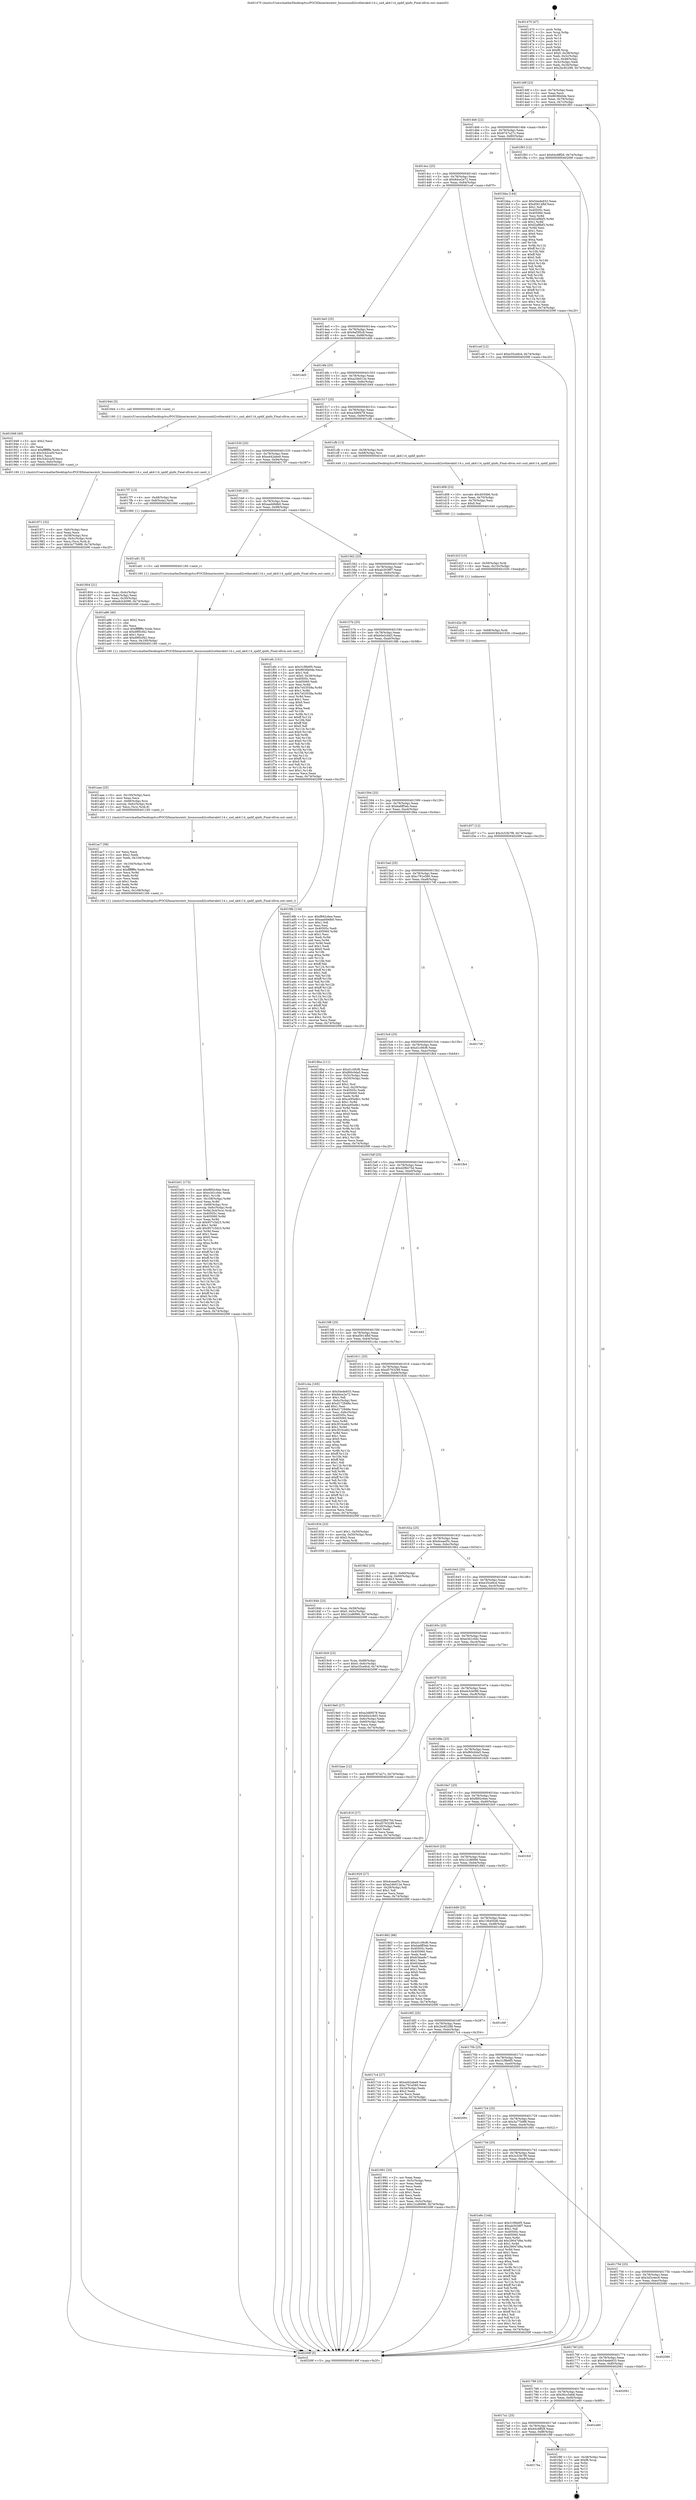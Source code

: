 digraph "0x401470" {
  label = "0x401470 (/mnt/c/Users/mathe/Desktop/tcc/POCII/binaries/extr_linuxsoundi2cotherak4114.c_snd_ak4114_spdif_qinfo_Final-ollvm.out::main(0))"
  labelloc = "t"
  node[shape=record]

  Entry [label="",width=0.3,height=0.3,shape=circle,fillcolor=black,style=filled]
  "0x40149f" [label="{
     0x40149f [23]\l
     | [instrs]\l
     &nbsp;&nbsp;0x40149f \<+3\>: mov -0x74(%rbp),%eax\l
     &nbsp;&nbsp;0x4014a2 \<+2\>: mov %eax,%ecx\l
     &nbsp;&nbsp;0x4014a4 \<+6\>: sub $0x8636b0de,%ecx\l
     &nbsp;&nbsp;0x4014aa \<+3\>: mov %eax,-0x78(%rbp)\l
     &nbsp;&nbsp;0x4014ad \<+3\>: mov %ecx,-0x7c(%rbp)\l
     &nbsp;&nbsp;0x4014b0 \<+6\>: je 0000000000401f93 \<main+0xb23\>\l
  }"]
  "0x401f93" [label="{
     0x401f93 [12]\l
     | [instrs]\l
     &nbsp;&nbsp;0x401f93 \<+7\>: movl $0x64c8ff28,-0x74(%rbp)\l
     &nbsp;&nbsp;0x401f9a \<+5\>: jmp 000000000040209f \<main+0xc2f\>\l
  }"]
  "0x4014b6" [label="{
     0x4014b6 [22]\l
     | [instrs]\l
     &nbsp;&nbsp;0x4014b6 \<+5\>: jmp 00000000004014bb \<main+0x4b\>\l
     &nbsp;&nbsp;0x4014bb \<+3\>: mov -0x78(%rbp),%eax\l
     &nbsp;&nbsp;0x4014be \<+5\>: sub $0x8747a27c,%eax\l
     &nbsp;&nbsp;0x4014c3 \<+3\>: mov %eax,-0x80(%rbp)\l
     &nbsp;&nbsp;0x4014c6 \<+6\>: je 0000000000401bba \<main+0x74a\>\l
  }"]
  Exit [label="",width=0.3,height=0.3,shape=circle,fillcolor=black,style=filled,peripheries=2]
  "0x401bba" [label="{
     0x401bba [144]\l
     | [instrs]\l
     &nbsp;&nbsp;0x401bba \<+5\>: mov $0x54ede933,%eax\l
     &nbsp;&nbsp;0x401bbf \<+5\>: mov $0xd5614fbf,%ecx\l
     &nbsp;&nbsp;0x401bc4 \<+2\>: mov $0x1,%dl\l
     &nbsp;&nbsp;0x401bc6 \<+7\>: mov 0x40505c,%esi\l
     &nbsp;&nbsp;0x401bcd \<+7\>: mov 0x405060,%edi\l
     &nbsp;&nbsp;0x401bd4 \<+3\>: mov %esi,%r8d\l
     &nbsp;&nbsp;0x401bd7 \<+7\>: add $0xf2af8bf3,%r8d\l
     &nbsp;&nbsp;0x401bde \<+4\>: sub $0x1,%r8d\l
     &nbsp;&nbsp;0x401be2 \<+7\>: sub $0xf2af8bf3,%r8d\l
     &nbsp;&nbsp;0x401be9 \<+4\>: imul %r8d,%esi\l
     &nbsp;&nbsp;0x401bed \<+3\>: and $0x1,%esi\l
     &nbsp;&nbsp;0x401bf0 \<+3\>: cmp $0x0,%esi\l
     &nbsp;&nbsp;0x401bf3 \<+4\>: sete %r9b\l
     &nbsp;&nbsp;0x401bf7 \<+3\>: cmp $0xa,%edi\l
     &nbsp;&nbsp;0x401bfa \<+4\>: setl %r10b\l
     &nbsp;&nbsp;0x401bfe \<+3\>: mov %r9b,%r11b\l
     &nbsp;&nbsp;0x401c01 \<+4\>: xor $0xff,%r11b\l
     &nbsp;&nbsp;0x401c05 \<+3\>: mov %r10b,%bl\l
     &nbsp;&nbsp;0x401c08 \<+3\>: xor $0xff,%bl\l
     &nbsp;&nbsp;0x401c0b \<+3\>: xor $0x0,%dl\l
     &nbsp;&nbsp;0x401c0e \<+3\>: mov %r11b,%r14b\l
     &nbsp;&nbsp;0x401c11 \<+4\>: and $0x0,%r14b\l
     &nbsp;&nbsp;0x401c15 \<+3\>: and %dl,%r9b\l
     &nbsp;&nbsp;0x401c18 \<+3\>: mov %bl,%r15b\l
     &nbsp;&nbsp;0x401c1b \<+4\>: and $0x0,%r15b\l
     &nbsp;&nbsp;0x401c1f \<+3\>: and %dl,%r10b\l
     &nbsp;&nbsp;0x401c22 \<+3\>: or %r9b,%r14b\l
     &nbsp;&nbsp;0x401c25 \<+3\>: or %r10b,%r15b\l
     &nbsp;&nbsp;0x401c28 \<+3\>: xor %r15b,%r14b\l
     &nbsp;&nbsp;0x401c2b \<+3\>: or %bl,%r11b\l
     &nbsp;&nbsp;0x401c2e \<+4\>: xor $0xff,%r11b\l
     &nbsp;&nbsp;0x401c32 \<+3\>: or $0x0,%dl\l
     &nbsp;&nbsp;0x401c35 \<+3\>: and %dl,%r11b\l
     &nbsp;&nbsp;0x401c38 \<+3\>: or %r11b,%r14b\l
     &nbsp;&nbsp;0x401c3b \<+4\>: test $0x1,%r14b\l
     &nbsp;&nbsp;0x401c3f \<+3\>: cmovne %ecx,%eax\l
     &nbsp;&nbsp;0x401c42 \<+3\>: mov %eax,-0x74(%rbp)\l
     &nbsp;&nbsp;0x401c45 \<+5\>: jmp 000000000040209f \<main+0xc2f\>\l
  }"]
  "0x4014cc" [label="{
     0x4014cc [25]\l
     | [instrs]\l
     &nbsp;&nbsp;0x4014cc \<+5\>: jmp 00000000004014d1 \<main+0x61\>\l
     &nbsp;&nbsp;0x4014d1 \<+3\>: mov -0x78(%rbp),%eax\l
     &nbsp;&nbsp;0x4014d4 \<+5\>: sub $0x8dce2e72,%eax\l
     &nbsp;&nbsp;0x4014d9 \<+6\>: mov %eax,-0x84(%rbp)\l
     &nbsp;&nbsp;0x4014df \<+6\>: je 0000000000401cef \<main+0x87f\>\l
  }"]
  "0x4017ba" [label="{
     0x4017ba\l
  }", style=dashed]
  "0x401cef" [label="{
     0x401cef [12]\l
     | [instrs]\l
     &nbsp;&nbsp;0x401cef \<+7\>: movl $0xe35ce9cd,-0x74(%rbp)\l
     &nbsp;&nbsp;0x401cf6 \<+5\>: jmp 000000000040209f \<main+0xc2f\>\l
  }"]
  "0x4014e5" [label="{
     0x4014e5 [25]\l
     | [instrs]\l
     &nbsp;&nbsp;0x4014e5 \<+5\>: jmp 00000000004014ea \<main+0x7a\>\l
     &nbsp;&nbsp;0x4014ea \<+3\>: mov -0x78(%rbp),%eax\l
     &nbsp;&nbsp;0x4014ed \<+5\>: sub $0x9af3f5c8,%eax\l
     &nbsp;&nbsp;0x4014f2 \<+6\>: mov %eax,-0x88(%rbp)\l
     &nbsp;&nbsp;0x4014f8 \<+6\>: je 0000000000401dd5 \<main+0x965\>\l
  }"]
  "0x401f9f" [label="{
     0x401f9f [21]\l
     | [instrs]\l
     &nbsp;&nbsp;0x401f9f \<+3\>: mov -0x38(%rbp),%eax\l
     &nbsp;&nbsp;0x401fa2 \<+7\>: add $0xf8,%rsp\l
     &nbsp;&nbsp;0x401fa9 \<+1\>: pop %rbx\l
     &nbsp;&nbsp;0x401faa \<+2\>: pop %r12\l
     &nbsp;&nbsp;0x401fac \<+2\>: pop %r13\l
     &nbsp;&nbsp;0x401fae \<+2\>: pop %r14\l
     &nbsp;&nbsp;0x401fb0 \<+2\>: pop %r15\l
     &nbsp;&nbsp;0x401fb2 \<+1\>: pop %rbp\l
     &nbsp;&nbsp;0x401fb3 \<+1\>: ret\l
  }"]
  "0x401dd5" [label="{
     0x401dd5\l
  }", style=dashed]
  "0x4014fe" [label="{
     0x4014fe [25]\l
     | [instrs]\l
     &nbsp;&nbsp;0x4014fe \<+5\>: jmp 0000000000401503 \<main+0x93\>\l
     &nbsp;&nbsp;0x401503 \<+3\>: mov -0x78(%rbp),%eax\l
     &nbsp;&nbsp;0x401506 \<+5\>: sub $0xa24b012e,%eax\l
     &nbsp;&nbsp;0x40150b \<+6\>: mov %eax,-0x8c(%rbp)\l
     &nbsp;&nbsp;0x401511 \<+6\>: je 0000000000401944 \<main+0x4d4\>\l
  }"]
  "0x4017a1" [label="{
     0x4017a1 [25]\l
     | [instrs]\l
     &nbsp;&nbsp;0x4017a1 \<+5\>: jmp 00000000004017a6 \<main+0x336\>\l
     &nbsp;&nbsp;0x4017a6 \<+3\>: mov -0x78(%rbp),%eax\l
     &nbsp;&nbsp;0x4017a9 \<+5\>: sub $0x64c8ff28,%eax\l
     &nbsp;&nbsp;0x4017ae \<+6\>: mov %eax,-0xf8(%rbp)\l
     &nbsp;&nbsp;0x4017b4 \<+6\>: je 0000000000401f9f \<main+0xb2f\>\l
  }"]
  "0x401944" [label="{
     0x401944 [5]\l
     | [instrs]\l
     &nbsp;&nbsp;0x401944 \<+5\>: call 0000000000401160 \<next_i\>\l
     | [calls]\l
     &nbsp;&nbsp;0x401160 \{1\} (/mnt/c/Users/mathe/Desktop/tcc/POCII/binaries/extr_linuxsoundi2cotherak4114.c_snd_ak4114_spdif_qinfo_Final-ollvm.out::next_i)\l
  }"]
  "0x401517" [label="{
     0x401517 [25]\l
     | [instrs]\l
     &nbsp;&nbsp;0x401517 \<+5\>: jmp 000000000040151c \<main+0xac\>\l
     &nbsp;&nbsp;0x40151c \<+3\>: mov -0x78(%rbp),%eax\l
     &nbsp;&nbsp;0x40151f \<+5\>: sub $0xa3d6f478,%eax\l
     &nbsp;&nbsp;0x401524 \<+6\>: mov %eax,-0x90(%rbp)\l
     &nbsp;&nbsp;0x40152a \<+6\>: je 0000000000401cfb \<main+0x88b\>\l
  }"]
  "0x401e60" [label="{
     0x401e60\l
  }", style=dashed]
  "0x401cfb" [label="{
     0x401cfb [13]\l
     | [instrs]\l
     &nbsp;&nbsp;0x401cfb \<+4\>: mov -0x58(%rbp),%rdi\l
     &nbsp;&nbsp;0x401cff \<+4\>: mov -0x68(%rbp),%rsi\l
     &nbsp;&nbsp;0x401d03 \<+5\>: call 0000000000401440 \<snd_ak4114_spdif_qinfo\>\l
     | [calls]\l
     &nbsp;&nbsp;0x401440 \{1\} (/mnt/c/Users/mathe/Desktop/tcc/POCII/binaries/extr_linuxsoundi2cotherak4114.c_snd_ak4114_spdif_qinfo_Final-ollvm.out::snd_ak4114_spdif_qinfo)\l
  }"]
  "0x401530" [label="{
     0x401530 [25]\l
     | [instrs]\l
     &nbsp;&nbsp;0x401530 \<+5\>: jmp 0000000000401535 \<main+0xc5\>\l
     &nbsp;&nbsp;0x401535 \<+3\>: mov -0x78(%rbp),%eax\l
     &nbsp;&nbsp;0x401538 \<+5\>: sub $0xa442abe9,%eax\l
     &nbsp;&nbsp;0x40153d \<+6\>: mov %eax,-0x94(%rbp)\l
     &nbsp;&nbsp;0x401543 \<+6\>: je 00000000004017f7 \<main+0x387\>\l
  }"]
  "0x401788" [label="{
     0x401788 [25]\l
     | [instrs]\l
     &nbsp;&nbsp;0x401788 \<+5\>: jmp 000000000040178d \<main+0x31d\>\l
     &nbsp;&nbsp;0x40178d \<+3\>: mov -0x78(%rbp),%eax\l
     &nbsp;&nbsp;0x401790 \<+5\>: sub $0x56cc5eb8,%eax\l
     &nbsp;&nbsp;0x401795 \<+6\>: mov %eax,-0xf4(%rbp)\l
     &nbsp;&nbsp;0x40179b \<+6\>: je 0000000000401e60 \<main+0x9f0\>\l
  }"]
  "0x4017f7" [label="{
     0x4017f7 [13]\l
     | [instrs]\l
     &nbsp;&nbsp;0x4017f7 \<+4\>: mov -0x48(%rbp),%rax\l
     &nbsp;&nbsp;0x4017fb \<+4\>: mov 0x8(%rax),%rdi\l
     &nbsp;&nbsp;0x4017ff \<+5\>: call 0000000000401060 \<atoi@plt\>\l
     | [calls]\l
     &nbsp;&nbsp;0x401060 \{1\} (unknown)\l
  }"]
  "0x401549" [label="{
     0x401549 [25]\l
     | [instrs]\l
     &nbsp;&nbsp;0x401549 \<+5\>: jmp 000000000040154e \<main+0xde\>\l
     &nbsp;&nbsp;0x40154e \<+3\>: mov -0x78(%rbp),%eax\l
     &nbsp;&nbsp;0x401551 \<+5\>: sub $0xaad49db0,%eax\l
     &nbsp;&nbsp;0x401556 \<+6\>: mov %eax,-0x98(%rbp)\l
     &nbsp;&nbsp;0x40155c \<+6\>: je 0000000000401a81 \<main+0x611\>\l
  }"]
  "0x402061" [label="{
     0x402061\l
  }", style=dashed]
  "0x401a81" [label="{
     0x401a81 [5]\l
     | [instrs]\l
     &nbsp;&nbsp;0x401a81 \<+5\>: call 0000000000401160 \<next_i\>\l
     | [calls]\l
     &nbsp;&nbsp;0x401160 \{1\} (/mnt/c/Users/mathe/Desktop/tcc/POCII/binaries/extr_linuxsoundi2cotherak4114.c_snd_ak4114_spdif_qinfo_Final-ollvm.out::next_i)\l
  }"]
  "0x401562" [label="{
     0x401562 [25]\l
     | [instrs]\l
     &nbsp;&nbsp;0x401562 \<+5\>: jmp 0000000000401567 \<main+0xf7\>\l
     &nbsp;&nbsp;0x401567 \<+3\>: mov -0x78(%rbp),%eax\l
     &nbsp;&nbsp;0x40156a \<+5\>: sub $0xab3038f7,%eax\l
     &nbsp;&nbsp;0x40156f \<+6\>: mov %eax,-0x9c(%rbp)\l
     &nbsp;&nbsp;0x401575 \<+6\>: je 0000000000401efc \<main+0xa8c\>\l
  }"]
  "0x40176f" [label="{
     0x40176f [25]\l
     | [instrs]\l
     &nbsp;&nbsp;0x40176f \<+5\>: jmp 0000000000401774 \<main+0x304\>\l
     &nbsp;&nbsp;0x401774 \<+3\>: mov -0x78(%rbp),%eax\l
     &nbsp;&nbsp;0x401777 \<+5\>: sub $0x54ede933,%eax\l
     &nbsp;&nbsp;0x40177c \<+6\>: mov %eax,-0xf0(%rbp)\l
     &nbsp;&nbsp;0x401782 \<+6\>: je 0000000000402061 \<main+0xbf1\>\l
  }"]
  "0x401efc" [label="{
     0x401efc [151]\l
     | [instrs]\l
     &nbsp;&nbsp;0x401efc \<+5\>: mov $0x31f9b6f5,%eax\l
     &nbsp;&nbsp;0x401f01 \<+5\>: mov $0x8636b0de,%ecx\l
     &nbsp;&nbsp;0x401f06 \<+2\>: mov $0x1,%dl\l
     &nbsp;&nbsp;0x401f08 \<+7\>: movl $0x0,-0x38(%rbp)\l
     &nbsp;&nbsp;0x401f0f \<+7\>: mov 0x40505c,%esi\l
     &nbsp;&nbsp;0x401f16 \<+7\>: mov 0x405060,%edi\l
     &nbsp;&nbsp;0x401f1d \<+3\>: mov %esi,%r8d\l
     &nbsp;&nbsp;0x401f20 \<+7\>: add $0x7e53558a,%r8d\l
     &nbsp;&nbsp;0x401f27 \<+4\>: sub $0x1,%r8d\l
     &nbsp;&nbsp;0x401f2b \<+7\>: sub $0x7e53558a,%r8d\l
     &nbsp;&nbsp;0x401f32 \<+4\>: imul %r8d,%esi\l
     &nbsp;&nbsp;0x401f36 \<+3\>: and $0x1,%esi\l
     &nbsp;&nbsp;0x401f39 \<+3\>: cmp $0x0,%esi\l
     &nbsp;&nbsp;0x401f3c \<+4\>: sete %r9b\l
     &nbsp;&nbsp;0x401f40 \<+3\>: cmp $0xa,%edi\l
     &nbsp;&nbsp;0x401f43 \<+4\>: setl %r10b\l
     &nbsp;&nbsp;0x401f47 \<+3\>: mov %r9b,%r11b\l
     &nbsp;&nbsp;0x401f4a \<+4\>: xor $0xff,%r11b\l
     &nbsp;&nbsp;0x401f4e \<+3\>: mov %r10b,%bl\l
     &nbsp;&nbsp;0x401f51 \<+3\>: xor $0xff,%bl\l
     &nbsp;&nbsp;0x401f54 \<+3\>: xor $0x0,%dl\l
     &nbsp;&nbsp;0x401f57 \<+3\>: mov %r11b,%r14b\l
     &nbsp;&nbsp;0x401f5a \<+4\>: and $0x0,%r14b\l
     &nbsp;&nbsp;0x401f5e \<+3\>: and %dl,%r9b\l
     &nbsp;&nbsp;0x401f61 \<+3\>: mov %bl,%r15b\l
     &nbsp;&nbsp;0x401f64 \<+4\>: and $0x0,%r15b\l
     &nbsp;&nbsp;0x401f68 \<+3\>: and %dl,%r10b\l
     &nbsp;&nbsp;0x401f6b \<+3\>: or %r9b,%r14b\l
     &nbsp;&nbsp;0x401f6e \<+3\>: or %r10b,%r15b\l
     &nbsp;&nbsp;0x401f71 \<+3\>: xor %r15b,%r14b\l
     &nbsp;&nbsp;0x401f74 \<+3\>: or %bl,%r11b\l
     &nbsp;&nbsp;0x401f77 \<+4\>: xor $0xff,%r11b\l
     &nbsp;&nbsp;0x401f7b \<+3\>: or $0x0,%dl\l
     &nbsp;&nbsp;0x401f7e \<+3\>: and %dl,%r11b\l
     &nbsp;&nbsp;0x401f81 \<+3\>: or %r11b,%r14b\l
     &nbsp;&nbsp;0x401f84 \<+4\>: test $0x1,%r14b\l
     &nbsp;&nbsp;0x401f88 \<+3\>: cmovne %ecx,%eax\l
     &nbsp;&nbsp;0x401f8b \<+3\>: mov %eax,-0x74(%rbp)\l
     &nbsp;&nbsp;0x401f8e \<+5\>: jmp 000000000040209f \<main+0xc2f\>\l
  }"]
  "0x40157b" [label="{
     0x40157b [25]\l
     | [instrs]\l
     &nbsp;&nbsp;0x40157b \<+5\>: jmp 0000000000401580 \<main+0x110\>\l
     &nbsp;&nbsp;0x401580 \<+3\>: mov -0x78(%rbp),%eax\l
     &nbsp;&nbsp;0x401583 \<+5\>: sub $0xb0e2c6d3,%eax\l
     &nbsp;&nbsp;0x401588 \<+6\>: mov %eax,-0xa0(%rbp)\l
     &nbsp;&nbsp;0x40158e \<+6\>: je 00000000004019fb \<main+0x58b\>\l
  }"]
  "0x402080" [label="{
     0x402080\l
  }", style=dashed]
  "0x4019fb" [label="{
     0x4019fb [134]\l
     | [instrs]\l
     &nbsp;&nbsp;0x4019fb \<+5\>: mov $0xf892c6ee,%eax\l
     &nbsp;&nbsp;0x401a00 \<+5\>: mov $0xaad49db0,%ecx\l
     &nbsp;&nbsp;0x401a05 \<+2\>: mov $0x1,%dl\l
     &nbsp;&nbsp;0x401a07 \<+2\>: xor %esi,%esi\l
     &nbsp;&nbsp;0x401a09 \<+7\>: mov 0x40505c,%edi\l
     &nbsp;&nbsp;0x401a10 \<+8\>: mov 0x405060,%r8d\l
     &nbsp;&nbsp;0x401a18 \<+3\>: sub $0x1,%esi\l
     &nbsp;&nbsp;0x401a1b \<+3\>: mov %edi,%r9d\l
     &nbsp;&nbsp;0x401a1e \<+3\>: add %esi,%r9d\l
     &nbsp;&nbsp;0x401a21 \<+4\>: imul %r9d,%edi\l
     &nbsp;&nbsp;0x401a25 \<+3\>: and $0x1,%edi\l
     &nbsp;&nbsp;0x401a28 \<+3\>: cmp $0x0,%edi\l
     &nbsp;&nbsp;0x401a2b \<+4\>: sete %r10b\l
     &nbsp;&nbsp;0x401a2f \<+4\>: cmp $0xa,%r8d\l
     &nbsp;&nbsp;0x401a33 \<+4\>: setl %r11b\l
     &nbsp;&nbsp;0x401a37 \<+3\>: mov %r10b,%bl\l
     &nbsp;&nbsp;0x401a3a \<+3\>: xor $0xff,%bl\l
     &nbsp;&nbsp;0x401a3d \<+3\>: mov %r11b,%r14b\l
     &nbsp;&nbsp;0x401a40 \<+4\>: xor $0xff,%r14b\l
     &nbsp;&nbsp;0x401a44 \<+3\>: xor $0x1,%dl\l
     &nbsp;&nbsp;0x401a47 \<+3\>: mov %bl,%r15b\l
     &nbsp;&nbsp;0x401a4a \<+4\>: and $0xff,%r15b\l
     &nbsp;&nbsp;0x401a4e \<+3\>: and %dl,%r10b\l
     &nbsp;&nbsp;0x401a51 \<+3\>: mov %r14b,%r12b\l
     &nbsp;&nbsp;0x401a54 \<+4\>: and $0xff,%r12b\l
     &nbsp;&nbsp;0x401a58 \<+3\>: and %dl,%r11b\l
     &nbsp;&nbsp;0x401a5b \<+3\>: or %r10b,%r15b\l
     &nbsp;&nbsp;0x401a5e \<+3\>: or %r11b,%r12b\l
     &nbsp;&nbsp;0x401a61 \<+3\>: xor %r12b,%r15b\l
     &nbsp;&nbsp;0x401a64 \<+3\>: or %r14b,%bl\l
     &nbsp;&nbsp;0x401a67 \<+3\>: xor $0xff,%bl\l
     &nbsp;&nbsp;0x401a6a \<+3\>: or $0x1,%dl\l
     &nbsp;&nbsp;0x401a6d \<+2\>: and %dl,%bl\l
     &nbsp;&nbsp;0x401a6f \<+3\>: or %bl,%r15b\l
     &nbsp;&nbsp;0x401a72 \<+4\>: test $0x1,%r15b\l
     &nbsp;&nbsp;0x401a76 \<+3\>: cmovne %ecx,%eax\l
     &nbsp;&nbsp;0x401a79 \<+3\>: mov %eax,-0x74(%rbp)\l
     &nbsp;&nbsp;0x401a7c \<+5\>: jmp 000000000040209f \<main+0xc2f\>\l
  }"]
  "0x401594" [label="{
     0x401594 [25]\l
     | [instrs]\l
     &nbsp;&nbsp;0x401594 \<+5\>: jmp 0000000000401599 \<main+0x129\>\l
     &nbsp;&nbsp;0x401599 \<+3\>: mov -0x78(%rbp),%eax\l
     &nbsp;&nbsp;0x40159c \<+5\>: sub $0xba6ff3eb,%eax\l
     &nbsp;&nbsp;0x4015a1 \<+6\>: mov %eax,-0xa4(%rbp)\l
     &nbsp;&nbsp;0x4015a7 \<+6\>: je 00000000004018ba \<main+0x44a\>\l
  }"]
  "0x401756" [label="{
     0x401756 [25]\l
     | [instrs]\l
     &nbsp;&nbsp;0x401756 \<+5\>: jmp 000000000040175b \<main+0x2eb\>\l
     &nbsp;&nbsp;0x40175b \<+3\>: mov -0x78(%rbp),%eax\l
     &nbsp;&nbsp;0x40175e \<+5\>: sub $0x3d3c4ec9,%eax\l
     &nbsp;&nbsp;0x401763 \<+6\>: mov %eax,-0xec(%rbp)\l
     &nbsp;&nbsp;0x401769 \<+6\>: je 0000000000402080 \<main+0xc10\>\l
  }"]
  "0x4018ba" [label="{
     0x4018ba [111]\l
     | [instrs]\l
     &nbsp;&nbsp;0x4018ba \<+5\>: mov $0xd1c0fcf6,%eax\l
     &nbsp;&nbsp;0x4018bf \<+5\>: mov $0xf60c0da5,%ecx\l
     &nbsp;&nbsp;0x4018c4 \<+3\>: mov -0x5c(%rbp),%edx\l
     &nbsp;&nbsp;0x4018c7 \<+3\>: cmp -0x50(%rbp),%edx\l
     &nbsp;&nbsp;0x4018ca \<+4\>: setl %sil\l
     &nbsp;&nbsp;0x4018ce \<+4\>: and $0x1,%sil\l
     &nbsp;&nbsp;0x4018d2 \<+4\>: mov %sil,-0x29(%rbp)\l
     &nbsp;&nbsp;0x4018d6 \<+7\>: mov 0x40505c,%edx\l
     &nbsp;&nbsp;0x4018dd \<+7\>: mov 0x405060,%edi\l
     &nbsp;&nbsp;0x4018e4 \<+3\>: mov %edx,%r8d\l
     &nbsp;&nbsp;0x4018e7 \<+7\>: sub $0xce95e8b1,%r8d\l
     &nbsp;&nbsp;0x4018ee \<+4\>: sub $0x1,%r8d\l
     &nbsp;&nbsp;0x4018f2 \<+7\>: add $0xce95e8b1,%r8d\l
     &nbsp;&nbsp;0x4018f9 \<+4\>: imul %r8d,%edx\l
     &nbsp;&nbsp;0x4018fd \<+3\>: and $0x1,%edx\l
     &nbsp;&nbsp;0x401900 \<+3\>: cmp $0x0,%edx\l
     &nbsp;&nbsp;0x401903 \<+4\>: sete %sil\l
     &nbsp;&nbsp;0x401907 \<+3\>: cmp $0xa,%edi\l
     &nbsp;&nbsp;0x40190a \<+4\>: setl %r9b\l
     &nbsp;&nbsp;0x40190e \<+3\>: mov %sil,%r10b\l
     &nbsp;&nbsp;0x401911 \<+3\>: and %r9b,%r10b\l
     &nbsp;&nbsp;0x401914 \<+3\>: xor %r9b,%sil\l
     &nbsp;&nbsp;0x401917 \<+3\>: or %sil,%r10b\l
     &nbsp;&nbsp;0x40191a \<+4\>: test $0x1,%r10b\l
     &nbsp;&nbsp;0x40191e \<+3\>: cmovne %ecx,%eax\l
     &nbsp;&nbsp;0x401921 \<+3\>: mov %eax,-0x74(%rbp)\l
     &nbsp;&nbsp;0x401924 \<+5\>: jmp 000000000040209f \<main+0xc2f\>\l
  }"]
  "0x4015ad" [label="{
     0x4015ad [25]\l
     | [instrs]\l
     &nbsp;&nbsp;0x4015ad \<+5\>: jmp 00000000004015b2 \<main+0x142\>\l
     &nbsp;&nbsp;0x4015b2 \<+3\>: mov -0x78(%rbp),%eax\l
     &nbsp;&nbsp;0x4015b5 \<+5\>: sub $0xc791e580,%eax\l
     &nbsp;&nbsp;0x4015ba \<+6\>: mov %eax,-0xa8(%rbp)\l
     &nbsp;&nbsp;0x4015c0 \<+6\>: je 00000000004017df \<main+0x36f\>\l
  }"]
  "0x401e6c" [label="{
     0x401e6c [144]\l
     | [instrs]\l
     &nbsp;&nbsp;0x401e6c \<+5\>: mov $0x31f9b6f5,%eax\l
     &nbsp;&nbsp;0x401e71 \<+5\>: mov $0xab3038f7,%ecx\l
     &nbsp;&nbsp;0x401e76 \<+2\>: mov $0x1,%dl\l
     &nbsp;&nbsp;0x401e78 \<+7\>: mov 0x40505c,%esi\l
     &nbsp;&nbsp;0x401e7f \<+7\>: mov 0x405060,%edi\l
     &nbsp;&nbsp;0x401e86 \<+3\>: mov %esi,%r8d\l
     &nbsp;&nbsp;0x401e89 \<+7\>: add $0x29047d9a,%r8d\l
     &nbsp;&nbsp;0x401e90 \<+4\>: sub $0x1,%r8d\l
     &nbsp;&nbsp;0x401e94 \<+7\>: sub $0x29047d9a,%r8d\l
     &nbsp;&nbsp;0x401e9b \<+4\>: imul %r8d,%esi\l
     &nbsp;&nbsp;0x401e9f \<+3\>: and $0x1,%esi\l
     &nbsp;&nbsp;0x401ea2 \<+3\>: cmp $0x0,%esi\l
     &nbsp;&nbsp;0x401ea5 \<+4\>: sete %r9b\l
     &nbsp;&nbsp;0x401ea9 \<+3\>: cmp $0xa,%edi\l
     &nbsp;&nbsp;0x401eac \<+4\>: setl %r10b\l
     &nbsp;&nbsp;0x401eb0 \<+3\>: mov %r9b,%r11b\l
     &nbsp;&nbsp;0x401eb3 \<+4\>: xor $0xff,%r11b\l
     &nbsp;&nbsp;0x401eb7 \<+3\>: mov %r10b,%bl\l
     &nbsp;&nbsp;0x401eba \<+3\>: xor $0xff,%bl\l
     &nbsp;&nbsp;0x401ebd \<+3\>: xor $0x1,%dl\l
     &nbsp;&nbsp;0x401ec0 \<+3\>: mov %r11b,%r14b\l
     &nbsp;&nbsp;0x401ec3 \<+4\>: and $0xff,%r14b\l
     &nbsp;&nbsp;0x401ec7 \<+3\>: and %dl,%r9b\l
     &nbsp;&nbsp;0x401eca \<+3\>: mov %bl,%r15b\l
     &nbsp;&nbsp;0x401ecd \<+4\>: and $0xff,%r15b\l
     &nbsp;&nbsp;0x401ed1 \<+3\>: and %dl,%r10b\l
     &nbsp;&nbsp;0x401ed4 \<+3\>: or %r9b,%r14b\l
     &nbsp;&nbsp;0x401ed7 \<+3\>: or %r10b,%r15b\l
     &nbsp;&nbsp;0x401eda \<+3\>: xor %r15b,%r14b\l
     &nbsp;&nbsp;0x401edd \<+3\>: or %bl,%r11b\l
     &nbsp;&nbsp;0x401ee0 \<+4\>: xor $0xff,%r11b\l
     &nbsp;&nbsp;0x401ee4 \<+3\>: or $0x1,%dl\l
     &nbsp;&nbsp;0x401ee7 \<+3\>: and %dl,%r11b\l
     &nbsp;&nbsp;0x401eea \<+3\>: or %r11b,%r14b\l
     &nbsp;&nbsp;0x401eed \<+4\>: test $0x1,%r14b\l
     &nbsp;&nbsp;0x401ef1 \<+3\>: cmovne %ecx,%eax\l
     &nbsp;&nbsp;0x401ef4 \<+3\>: mov %eax,-0x74(%rbp)\l
     &nbsp;&nbsp;0x401ef7 \<+5\>: jmp 000000000040209f \<main+0xc2f\>\l
  }"]
  "0x4017df" [label="{
     0x4017df\l
  }", style=dashed]
  "0x4015c6" [label="{
     0x4015c6 [25]\l
     | [instrs]\l
     &nbsp;&nbsp;0x4015c6 \<+5\>: jmp 00000000004015cb \<main+0x15b\>\l
     &nbsp;&nbsp;0x4015cb \<+3\>: mov -0x78(%rbp),%eax\l
     &nbsp;&nbsp;0x4015ce \<+5\>: sub $0xd1c0fcf6,%eax\l
     &nbsp;&nbsp;0x4015d3 \<+6\>: mov %eax,-0xac(%rbp)\l
     &nbsp;&nbsp;0x4015d9 \<+6\>: je 0000000000401fb4 \<main+0xb44\>\l
  }"]
  "0x401d37" [label="{
     0x401d37 [12]\l
     | [instrs]\l
     &nbsp;&nbsp;0x401d37 \<+7\>: movl $0x3c53b7f9,-0x74(%rbp)\l
     &nbsp;&nbsp;0x401d3e \<+5\>: jmp 000000000040209f \<main+0xc2f\>\l
  }"]
  "0x401fb4" [label="{
     0x401fb4\l
  }", style=dashed]
  "0x4015df" [label="{
     0x4015df [25]\l
     | [instrs]\l
     &nbsp;&nbsp;0x4015df \<+5\>: jmp 00000000004015e4 \<main+0x174\>\l
     &nbsp;&nbsp;0x4015e4 \<+3\>: mov -0x78(%rbp),%eax\l
     &nbsp;&nbsp;0x4015e7 \<+5\>: sub $0xd2f8475d,%eax\l
     &nbsp;&nbsp;0x4015ec \<+6\>: mov %eax,-0xb0(%rbp)\l
     &nbsp;&nbsp;0x4015f2 \<+6\>: je 0000000000401d43 \<main+0x8d3\>\l
  }"]
  "0x401d2e" [label="{
     0x401d2e [9]\l
     | [instrs]\l
     &nbsp;&nbsp;0x401d2e \<+4\>: mov -0x68(%rbp),%rdi\l
     &nbsp;&nbsp;0x401d32 \<+5\>: call 0000000000401030 \<free@plt\>\l
     | [calls]\l
     &nbsp;&nbsp;0x401030 \{1\} (unknown)\l
  }"]
  "0x401d43" [label="{
     0x401d43\l
  }", style=dashed]
  "0x4015f8" [label="{
     0x4015f8 [25]\l
     | [instrs]\l
     &nbsp;&nbsp;0x4015f8 \<+5\>: jmp 00000000004015fd \<main+0x18d\>\l
     &nbsp;&nbsp;0x4015fd \<+3\>: mov -0x78(%rbp),%eax\l
     &nbsp;&nbsp;0x401600 \<+5\>: sub $0xd5614fbf,%eax\l
     &nbsp;&nbsp;0x401605 \<+6\>: mov %eax,-0xb4(%rbp)\l
     &nbsp;&nbsp;0x40160b \<+6\>: je 0000000000401c4a \<main+0x7da\>\l
  }"]
  "0x401d1f" [label="{
     0x401d1f [15]\l
     | [instrs]\l
     &nbsp;&nbsp;0x401d1f \<+4\>: mov -0x58(%rbp),%rdi\l
     &nbsp;&nbsp;0x401d23 \<+6\>: mov %eax,-0x10c(%rbp)\l
     &nbsp;&nbsp;0x401d29 \<+5\>: call 0000000000401030 \<free@plt\>\l
     | [calls]\l
     &nbsp;&nbsp;0x401030 \{1\} (unknown)\l
  }"]
  "0x401c4a" [label="{
     0x401c4a [165]\l
     | [instrs]\l
     &nbsp;&nbsp;0x401c4a \<+5\>: mov $0x54ede933,%eax\l
     &nbsp;&nbsp;0x401c4f \<+5\>: mov $0x8dce2e72,%ecx\l
     &nbsp;&nbsp;0x401c54 \<+2\>: mov $0x1,%dl\l
     &nbsp;&nbsp;0x401c56 \<+3\>: mov -0x6c(%rbp),%esi\l
     &nbsp;&nbsp;0x401c59 \<+6\>: add $0xd172848e,%esi\l
     &nbsp;&nbsp;0x401c5f \<+3\>: add $0x1,%esi\l
     &nbsp;&nbsp;0x401c62 \<+6\>: sub $0xd172848e,%esi\l
     &nbsp;&nbsp;0x401c68 \<+3\>: mov %esi,-0x6c(%rbp)\l
     &nbsp;&nbsp;0x401c6b \<+7\>: mov 0x40505c,%esi\l
     &nbsp;&nbsp;0x401c72 \<+7\>: mov 0x405060,%edi\l
     &nbsp;&nbsp;0x401c79 \<+3\>: mov %esi,%r8d\l
     &nbsp;&nbsp;0x401c7c \<+7\>: add $0x3f10ce82,%r8d\l
     &nbsp;&nbsp;0x401c83 \<+4\>: sub $0x1,%r8d\l
     &nbsp;&nbsp;0x401c87 \<+7\>: sub $0x3f10ce82,%r8d\l
     &nbsp;&nbsp;0x401c8e \<+4\>: imul %r8d,%esi\l
     &nbsp;&nbsp;0x401c92 \<+3\>: and $0x1,%esi\l
     &nbsp;&nbsp;0x401c95 \<+3\>: cmp $0x0,%esi\l
     &nbsp;&nbsp;0x401c98 \<+4\>: sete %r9b\l
     &nbsp;&nbsp;0x401c9c \<+3\>: cmp $0xa,%edi\l
     &nbsp;&nbsp;0x401c9f \<+4\>: setl %r10b\l
     &nbsp;&nbsp;0x401ca3 \<+3\>: mov %r9b,%r11b\l
     &nbsp;&nbsp;0x401ca6 \<+4\>: xor $0xff,%r11b\l
     &nbsp;&nbsp;0x401caa \<+3\>: mov %r10b,%bl\l
     &nbsp;&nbsp;0x401cad \<+3\>: xor $0xff,%bl\l
     &nbsp;&nbsp;0x401cb0 \<+3\>: xor $0x1,%dl\l
     &nbsp;&nbsp;0x401cb3 \<+3\>: mov %r11b,%r14b\l
     &nbsp;&nbsp;0x401cb6 \<+4\>: and $0xff,%r14b\l
     &nbsp;&nbsp;0x401cba \<+3\>: and %dl,%r9b\l
     &nbsp;&nbsp;0x401cbd \<+3\>: mov %bl,%r15b\l
     &nbsp;&nbsp;0x401cc0 \<+4\>: and $0xff,%r15b\l
     &nbsp;&nbsp;0x401cc4 \<+3\>: and %dl,%r10b\l
     &nbsp;&nbsp;0x401cc7 \<+3\>: or %r9b,%r14b\l
     &nbsp;&nbsp;0x401cca \<+3\>: or %r10b,%r15b\l
     &nbsp;&nbsp;0x401ccd \<+3\>: xor %r15b,%r14b\l
     &nbsp;&nbsp;0x401cd0 \<+3\>: or %bl,%r11b\l
     &nbsp;&nbsp;0x401cd3 \<+4\>: xor $0xff,%r11b\l
     &nbsp;&nbsp;0x401cd7 \<+3\>: or $0x1,%dl\l
     &nbsp;&nbsp;0x401cda \<+3\>: and %dl,%r11b\l
     &nbsp;&nbsp;0x401cdd \<+3\>: or %r11b,%r14b\l
     &nbsp;&nbsp;0x401ce0 \<+4\>: test $0x1,%r14b\l
     &nbsp;&nbsp;0x401ce4 \<+3\>: cmovne %ecx,%eax\l
     &nbsp;&nbsp;0x401ce7 \<+3\>: mov %eax,-0x74(%rbp)\l
     &nbsp;&nbsp;0x401cea \<+5\>: jmp 000000000040209f \<main+0xc2f\>\l
  }"]
  "0x401611" [label="{
     0x401611 [25]\l
     | [instrs]\l
     &nbsp;&nbsp;0x401611 \<+5\>: jmp 0000000000401616 \<main+0x1a6\>\l
     &nbsp;&nbsp;0x401616 \<+3\>: mov -0x78(%rbp),%eax\l
     &nbsp;&nbsp;0x401619 \<+5\>: sub $0xd5763299,%eax\l
     &nbsp;&nbsp;0x40161e \<+6\>: mov %eax,-0xb8(%rbp)\l
     &nbsp;&nbsp;0x401624 \<+6\>: je 0000000000401834 \<main+0x3c4\>\l
  }"]
  "0x401d08" [label="{
     0x401d08 [23]\l
     | [instrs]\l
     &nbsp;&nbsp;0x401d08 \<+10\>: movabs $0x4030b6,%rdi\l
     &nbsp;&nbsp;0x401d12 \<+3\>: mov %eax,-0x70(%rbp)\l
     &nbsp;&nbsp;0x401d15 \<+3\>: mov -0x70(%rbp),%esi\l
     &nbsp;&nbsp;0x401d18 \<+2\>: mov $0x0,%al\l
     &nbsp;&nbsp;0x401d1a \<+5\>: call 0000000000401040 \<printf@plt\>\l
     | [calls]\l
     &nbsp;&nbsp;0x401040 \{1\} (unknown)\l
  }"]
  "0x401834" [label="{
     0x401834 [23]\l
     | [instrs]\l
     &nbsp;&nbsp;0x401834 \<+7\>: movl $0x1,-0x50(%rbp)\l
     &nbsp;&nbsp;0x40183b \<+4\>: movslq -0x50(%rbp),%rax\l
     &nbsp;&nbsp;0x40183f \<+4\>: shl $0x2,%rax\l
     &nbsp;&nbsp;0x401843 \<+3\>: mov %rax,%rdi\l
     &nbsp;&nbsp;0x401846 \<+5\>: call 0000000000401050 \<malloc@plt\>\l
     | [calls]\l
     &nbsp;&nbsp;0x401050 \{1\} (unknown)\l
  }"]
  "0x40162a" [label="{
     0x40162a [25]\l
     | [instrs]\l
     &nbsp;&nbsp;0x40162a \<+5\>: jmp 000000000040162f \<main+0x1bf\>\l
     &nbsp;&nbsp;0x40162f \<+3\>: mov -0x78(%rbp),%eax\l
     &nbsp;&nbsp;0x401632 \<+5\>: sub $0xdceaef3c,%eax\l
     &nbsp;&nbsp;0x401637 \<+6\>: mov %eax,-0xbc(%rbp)\l
     &nbsp;&nbsp;0x40163d \<+6\>: je 00000000004019b2 \<main+0x542\>\l
  }"]
  "0x401b01" [label="{
     0x401b01 [173]\l
     | [instrs]\l
     &nbsp;&nbsp;0x401b01 \<+5\>: mov $0xf892c6ee,%ecx\l
     &nbsp;&nbsp;0x401b06 \<+5\>: mov $0xe3d1c0dc,%edx\l
     &nbsp;&nbsp;0x401b0b \<+3\>: mov $0x1,%r10b\l
     &nbsp;&nbsp;0x401b0e \<+7\>: mov -0x108(%rbp),%r8d\l
     &nbsp;&nbsp;0x401b15 \<+4\>: imul %eax,%r8d\l
     &nbsp;&nbsp;0x401b19 \<+4\>: mov -0x68(%rbp),%rsi\l
     &nbsp;&nbsp;0x401b1d \<+4\>: movslq -0x6c(%rbp),%rdi\l
     &nbsp;&nbsp;0x401b21 \<+5\>: mov %r8d,0x4(%rsi,%rdi,8)\l
     &nbsp;&nbsp;0x401b26 \<+7\>: mov 0x40505c,%eax\l
     &nbsp;&nbsp;0x401b2d \<+8\>: mov 0x405060,%r8d\l
     &nbsp;&nbsp;0x401b35 \<+3\>: mov %eax,%r9d\l
     &nbsp;&nbsp;0x401b38 \<+7\>: sub $0x957c3d23,%r9d\l
     &nbsp;&nbsp;0x401b3f \<+4\>: sub $0x1,%r9d\l
     &nbsp;&nbsp;0x401b43 \<+7\>: add $0x957c3d23,%r9d\l
     &nbsp;&nbsp;0x401b4a \<+4\>: imul %r9d,%eax\l
     &nbsp;&nbsp;0x401b4e \<+3\>: and $0x1,%eax\l
     &nbsp;&nbsp;0x401b51 \<+3\>: cmp $0x0,%eax\l
     &nbsp;&nbsp;0x401b54 \<+4\>: sete %r11b\l
     &nbsp;&nbsp;0x401b58 \<+4\>: cmp $0xa,%r8d\l
     &nbsp;&nbsp;0x401b5c \<+3\>: setl %bl\l
     &nbsp;&nbsp;0x401b5f \<+3\>: mov %r11b,%r14b\l
     &nbsp;&nbsp;0x401b62 \<+4\>: xor $0xff,%r14b\l
     &nbsp;&nbsp;0x401b66 \<+3\>: mov %bl,%r15b\l
     &nbsp;&nbsp;0x401b69 \<+4\>: xor $0xff,%r15b\l
     &nbsp;&nbsp;0x401b6d \<+4\>: xor $0x0,%r10b\l
     &nbsp;&nbsp;0x401b71 \<+3\>: mov %r14b,%r12b\l
     &nbsp;&nbsp;0x401b74 \<+4\>: and $0x0,%r12b\l
     &nbsp;&nbsp;0x401b78 \<+3\>: and %r10b,%r11b\l
     &nbsp;&nbsp;0x401b7b \<+3\>: mov %r15b,%r13b\l
     &nbsp;&nbsp;0x401b7e \<+4\>: and $0x0,%r13b\l
     &nbsp;&nbsp;0x401b82 \<+3\>: and %r10b,%bl\l
     &nbsp;&nbsp;0x401b85 \<+3\>: or %r11b,%r12b\l
     &nbsp;&nbsp;0x401b88 \<+3\>: or %bl,%r13b\l
     &nbsp;&nbsp;0x401b8b \<+3\>: xor %r13b,%r12b\l
     &nbsp;&nbsp;0x401b8e \<+3\>: or %r15b,%r14b\l
     &nbsp;&nbsp;0x401b91 \<+4\>: xor $0xff,%r14b\l
     &nbsp;&nbsp;0x401b95 \<+4\>: or $0x0,%r10b\l
     &nbsp;&nbsp;0x401b99 \<+3\>: and %r10b,%r14b\l
     &nbsp;&nbsp;0x401b9c \<+3\>: or %r14b,%r12b\l
     &nbsp;&nbsp;0x401b9f \<+4\>: test $0x1,%r12b\l
     &nbsp;&nbsp;0x401ba3 \<+3\>: cmovne %edx,%ecx\l
     &nbsp;&nbsp;0x401ba6 \<+3\>: mov %ecx,-0x74(%rbp)\l
     &nbsp;&nbsp;0x401ba9 \<+5\>: jmp 000000000040209f \<main+0xc2f\>\l
  }"]
  "0x4019b2" [label="{
     0x4019b2 [23]\l
     | [instrs]\l
     &nbsp;&nbsp;0x4019b2 \<+7\>: movl $0x1,-0x60(%rbp)\l
     &nbsp;&nbsp;0x4019b9 \<+4\>: movslq -0x60(%rbp),%rax\l
     &nbsp;&nbsp;0x4019bd \<+4\>: shl $0x3,%rax\l
     &nbsp;&nbsp;0x4019c1 \<+3\>: mov %rax,%rdi\l
     &nbsp;&nbsp;0x4019c4 \<+5\>: call 0000000000401050 \<malloc@plt\>\l
     | [calls]\l
     &nbsp;&nbsp;0x401050 \{1\} (unknown)\l
  }"]
  "0x401643" [label="{
     0x401643 [25]\l
     | [instrs]\l
     &nbsp;&nbsp;0x401643 \<+5\>: jmp 0000000000401648 \<main+0x1d8\>\l
     &nbsp;&nbsp;0x401648 \<+3\>: mov -0x78(%rbp),%eax\l
     &nbsp;&nbsp;0x40164b \<+5\>: sub $0xe35ce9cd,%eax\l
     &nbsp;&nbsp;0x401650 \<+6\>: mov %eax,-0xc0(%rbp)\l
     &nbsp;&nbsp;0x401656 \<+6\>: je 00000000004019e0 \<main+0x570\>\l
  }"]
  "0x401ac7" [label="{
     0x401ac7 [58]\l
     | [instrs]\l
     &nbsp;&nbsp;0x401ac7 \<+2\>: xor %ecx,%ecx\l
     &nbsp;&nbsp;0x401ac9 \<+5\>: mov $0x2,%edx\l
     &nbsp;&nbsp;0x401ace \<+6\>: mov %edx,-0x104(%rbp)\l
     &nbsp;&nbsp;0x401ad4 \<+1\>: cltd\l
     &nbsp;&nbsp;0x401ad5 \<+7\>: mov -0x104(%rbp),%r8d\l
     &nbsp;&nbsp;0x401adc \<+3\>: idiv %r8d\l
     &nbsp;&nbsp;0x401adf \<+6\>: imul $0xfffffffe,%edx,%edx\l
     &nbsp;&nbsp;0x401ae5 \<+3\>: mov %ecx,%r9d\l
     &nbsp;&nbsp;0x401ae8 \<+3\>: sub %edx,%r9d\l
     &nbsp;&nbsp;0x401aeb \<+2\>: mov %ecx,%edx\l
     &nbsp;&nbsp;0x401aed \<+3\>: sub $0x1,%edx\l
     &nbsp;&nbsp;0x401af0 \<+3\>: add %edx,%r9d\l
     &nbsp;&nbsp;0x401af3 \<+3\>: sub %r9d,%ecx\l
     &nbsp;&nbsp;0x401af6 \<+6\>: mov %ecx,-0x108(%rbp)\l
     &nbsp;&nbsp;0x401afc \<+5\>: call 0000000000401160 \<next_i\>\l
     | [calls]\l
     &nbsp;&nbsp;0x401160 \{1\} (/mnt/c/Users/mathe/Desktop/tcc/POCII/binaries/extr_linuxsoundi2cotherak4114.c_snd_ak4114_spdif_qinfo_Final-ollvm.out::next_i)\l
  }"]
  "0x4019e0" [label="{
     0x4019e0 [27]\l
     | [instrs]\l
     &nbsp;&nbsp;0x4019e0 \<+5\>: mov $0xa3d6f478,%eax\l
     &nbsp;&nbsp;0x4019e5 \<+5\>: mov $0xb0e2c6d3,%ecx\l
     &nbsp;&nbsp;0x4019ea \<+3\>: mov -0x6c(%rbp),%edx\l
     &nbsp;&nbsp;0x4019ed \<+3\>: cmp -0x60(%rbp),%edx\l
     &nbsp;&nbsp;0x4019f0 \<+3\>: cmovl %ecx,%eax\l
     &nbsp;&nbsp;0x4019f3 \<+3\>: mov %eax,-0x74(%rbp)\l
     &nbsp;&nbsp;0x4019f6 \<+5\>: jmp 000000000040209f \<main+0xc2f\>\l
  }"]
  "0x40165c" [label="{
     0x40165c [25]\l
     | [instrs]\l
     &nbsp;&nbsp;0x40165c \<+5\>: jmp 0000000000401661 \<main+0x1f1\>\l
     &nbsp;&nbsp;0x401661 \<+3\>: mov -0x78(%rbp),%eax\l
     &nbsp;&nbsp;0x401664 \<+5\>: sub $0xe3d1c0dc,%eax\l
     &nbsp;&nbsp;0x401669 \<+6\>: mov %eax,-0xc4(%rbp)\l
     &nbsp;&nbsp;0x40166f \<+6\>: je 0000000000401bae \<main+0x73e\>\l
  }"]
  "0x401aae" [label="{
     0x401aae [25]\l
     | [instrs]\l
     &nbsp;&nbsp;0x401aae \<+6\>: mov -0x100(%rbp),%ecx\l
     &nbsp;&nbsp;0x401ab4 \<+3\>: imul %eax,%ecx\l
     &nbsp;&nbsp;0x401ab7 \<+4\>: mov -0x68(%rbp),%rsi\l
     &nbsp;&nbsp;0x401abb \<+4\>: movslq -0x6c(%rbp),%rdi\l
     &nbsp;&nbsp;0x401abf \<+3\>: mov %ecx,(%rsi,%rdi,8)\l
     &nbsp;&nbsp;0x401ac2 \<+5\>: call 0000000000401160 \<next_i\>\l
     | [calls]\l
     &nbsp;&nbsp;0x401160 \{1\} (/mnt/c/Users/mathe/Desktop/tcc/POCII/binaries/extr_linuxsoundi2cotherak4114.c_snd_ak4114_spdif_qinfo_Final-ollvm.out::next_i)\l
  }"]
  "0x401bae" [label="{
     0x401bae [12]\l
     | [instrs]\l
     &nbsp;&nbsp;0x401bae \<+7\>: movl $0x8747a27c,-0x74(%rbp)\l
     &nbsp;&nbsp;0x401bb5 \<+5\>: jmp 000000000040209f \<main+0xc2f\>\l
  }"]
  "0x401675" [label="{
     0x401675 [25]\l
     | [instrs]\l
     &nbsp;&nbsp;0x401675 \<+5\>: jmp 000000000040167a \<main+0x20a\>\l
     &nbsp;&nbsp;0x40167a \<+3\>: mov -0x78(%rbp),%eax\l
     &nbsp;&nbsp;0x40167d \<+5\>: sub $0xeb3cb096,%eax\l
     &nbsp;&nbsp;0x401682 \<+6\>: mov %eax,-0xc8(%rbp)\l
     &nbsp;&nbsp;0x401688 \<+6\>: je 0000000000401819 \<main+0x3a9\>\l
  }"]
  "0x401a86" [label="{
     0x401a86 [40]\l
     | [instrs]\l
     &nbsp;&nbsp;0x401a86 \<+5\>: mov $0x2,%ecx\l
     &nbsp;&nbsp;0x401a8b \<+1\>: cltd\l
     &nbsp;&nbsp;0x401a8c \<+2\>: idiv %ecx\l
     &nbsp;&nbsp;0x401a8e \<+6\>: imul $0xfffffffe,%edx,%ecx\l
     &nbsp;&nbsp;0x401a94 \<+6\>: sub $0xd9f5cf42,%ecx\l
     &nbsp;&nbsp;0x401a9a \<+3\>: add $0x1,%ecx\l
     &nbsp;&nbsp;0x401a9d \<+6\>: add $0xd9f5cf42,%ecx\l
     &nbsp;&nbsp;0x401aa3 \<+6\>: mov %ecx,-0x100(%rbp)\l
     &nbsp;&nbsp;0x401aa9 \<+5\>: call 0000000000401160 \<next_i\>\l
     | [calls]\l
     &nbsp;&nbsp;0x401160 \{1\} (/mnt/c/Users/mathe/Desktop/tcc/POCII/binaries/extr_linuxsoundi2cotherak4114.c_snd_ak4114_spdif_qinfo_Final-ollvm.out::next_i)\l
  }"]
  "0x401819" [label="{
     0x401819 [27]\l
     | [instrs]\l
     &nbsp;&nbsp;0x401819 \<+5\>: mov $0xd2f8475d,%eax\l
     &nbsp;&nbsp;0x40181e \<+5\>: mov $0xd5763299,%ecx\l
     &nbsp;&nbsp;0x401823 \<+3\>: mov -0x30(%rbp),%edx\l
     &nbsp;&nbsp;0x401826 \<+3\>: cmp $0x0,%edx\l
     &nbsp;&nbsp;0x401829 \<+3\>: cmove %ecx,%eax\l
     &nbsp;&nbsp;0x40182c \<+3\>: mov %eax,-0x74(%rbp)\l
     &nbsp;&nbsp;0x40182f \<+5\>: jmp 000000000040209f \<main+0xc2f\>\l
  }"]
  "0x40168e" [label="{
     0x40168e [25]\l
     | [instrs]\l
     &nbsp;&nbsp;0x40168e \<+5\>: jmp 0000000000401693 \<main+0x223\>\l
     &nbsp;&nbsp;0x401693 \<+3\>: mov -0x78(%rbp),%eax\l
     &nbsp;&nbsp;0x401696 \<+5\>: sub $0xf60c0da5,%eax\l
     &nbsp;&nbsp;0x40169b \<+6\>: mov %eax,-0xcc(%rbp)\l
     &nbsp;&nbsp;0x4016a1 \<+6\>: je 0000000000401929 \<main+0x4b9\>\l
  }"]
  "0x4019c9" [label="{
     0x4019c9 [23]\l
     | [instrs]\l
     &nbsp;&nbsp;0x4019c9 \<+4\>: mov %rax,-0x68(%rbp)\l
     &nbsp;&nbsp;0x4019cd \<+7\>: movl $0x0,-0x6c(%rbp)\l
     &nbsp;&nbsp;0x4019d4 \<+7\>: movl $0xe35ce9cd,-0x74(%rbp)\l
     &nbsp;&nbsp;0x4019db \<+5\>: jmp 000000000040209f \<main+0xc2f\>\l
  }"]
  "0x401929" [label="{
     0x401929 [27]\l
     | [instrs]\l
     &nbsp;&nbsp;0x401929 \<+5\>: mov $0xdceaef3c,%eax\l
     &nbsp;&nbsp;0x40192e \<+5\>: mov $0xa24b012e,%ecx\l
     &nbsp;&nbsp;0x401933 \<+3\>: mov -0x29(%rbp),%dl\l
     &nbsp;&nbsp;0x401936 \<+3\>: test $0x1,%dl\l
     &nbsp;&nbsp;0x401939 \<+3\>: cmovne %ecx,%eax\l
     &nbsp;&nbsp;0x40193c \<+3\>: mov %eax,-0x74(%rbp)\l
     &nbsp;&nbsp;0x40193f \<+5\>: jmp 000000000040209f \<main+0xc2f\>\l
  }"]
  "0x4016a7" [label="{
     0x4016a7 [25]\l
     | [instrs]\l
     &nbsp;&nbsp;0x4016a7 \<+5\>: jmp 00000000004016ac \<main+0x23c\>\l
     &nbsp;&nbsp;0x4016ac \<+3\>: mov -0x78(%rbp),%eax\l
     &nbsp;&nbsp;0x4016af \<+5\>: sub $0xf892c6ee,%eax\l
     &nbsp;&nbsp;0x4016b4 \<+6\>: mov %eax,-0xd0(%rbp)\l
     &nbsp;&nbsp;0x4016ba \<+6\>: je 0000000000401fc0 \<main+0xb50\>\l
  }"]
  "0x40173d" [label="{
     0x40173d [25]\l
     | [instrs]\l
     &nbsp;&nbsp;0x40173d \<+5\>: jmp 0000000000401742 \<main+0x2d2\>\l
     &nbsp;&nbsp;0x401742 \<+3\>: mov -0x78(%rbp),%eax\l
     &nbsp;&nbsp;0x401745 \<+5\>: sub $0x3c53b7f9,%eax\l
     &nbsp;&nbsp;0x40174a \<+6\>: mov %eax,-0xe8(%rbp)\l
     &nbsp;&nbsp;0x401750 \<+6\>: je 0000000000401e6c \<main+0x9fc\>\l
  }"]
  "0x401fc0" [label="{
     0x401fc0\l
  }", style=dashed]
  "0x4016c0" [label="{
     0x4016c0 [25]\l
     | [instrs]\l
     &nbsp;&nbsp;0x4016c0 \<+5\>: jmp 00000000004016c5 \<main+0x255\>\l
     &nbsp;&nbsp;0x4016c5 \<+3\>: mov -0x78(%rbp),%eax\l
     &nbsp;&nbsp;0x4016c8 \<+5\>: sub $0x12cd6996,%eax\l
     &nbsp;&nbsp;0x4016cd \<+6\>: mov %eax,-0xd4(%rbp)\l
     &nbsp;&nbsp;0x4016d3 \<+6\>: je 0000000000401862 \<main+0x3f2\>\l
  }"]
  "0x401991" [label="{
     0x401991 [33]\l
     | [instrs]\l
     &nbsp;&nbsp;0x401991 \<+2\>: xor %eax,%eax\l
     &nbsp;&nbsp;0x401993 \<+3\>: mov -0x5c(%rbp),%ecx\l
     &nbsp;&nbsp;0x401996 \<+2\>: mov %eax,%edx\l
     &nbsp;&nbsp;0x401998 \<+2\>: sub %ecx,%edx\l
     &nbsp;&nbsp;0x40199a \<+2\>: mov %eax,%ecx\l
     &nbsp;&nbsp;0x40199c \<+3\>: sub $0x1,%ecx\l
     &nbsp;&nbsp;0x40199f \<+2\>: add %ecx,%edx\l
     &nbsp;&nbsp;0x4019a1 \<+2\>: sub %edx,%eax\l
     &nbsp;&nbsp;0x4019a3 \<+3\>: mov %eax,-0x5c(%rbp)\l
     &nbsp;&nbsp;0x4019a6 \<+7\>: movl $0x12cd6996,-0x74(%rbp)\l
     &nbsp;&nbsp;0x4019ad \<+5\>: jmp 000000000040209f \<main+0xc2f\>\l
  }"]
  "0x401862" [label="{
     0x401862 [88]\l
     | [instrs]\l
     &nbsp;&nbsp;0x401862 \<+5\>: mov $0xd1c0fcf6,%eax\l
     &nbsp;&nbsp;0x401867 \<+5\>: mov $0xba6ff3eb,%ecx\l
     &nbsp;&nbsp;0x40186c \<+7\>: mov 0x40505c,%edx\l
     &nbsp;&nbsp;0x401873 \<+7\>: mov 0x405060,%esi\l
     &nbsp;&nbsp;0x40187a \<+2\>: mov %edx,%edi\l
     &nbsp;&nbsp;0x40187c \<+6\>: add $0x63dae6c7,%edi\l
     &nbsp;&nbsp;0x401882 \<+3\>: sub $0x1,%edi\l
     &nbsp;&nbsp;0x401885 \<+6\>: sub $0x63dae6c7,%edi\l
     &nbsp;&nbsp;0x40188b \<+3\>: imul %edi,%edx\l
     &nbsp;&nbsp;0x40188e \<+3\>: and $0x1,%edx\l
     &nbsp;&nbsp;0x401891 \<+3\>: cmp $0x0,%edx\l
     &nbsp;&nbsp;0x401894 \<+4\>: sete %r8b\l
     &nbsp;&nbsp;0x401898 \<+3\>: cmp $0xa,%esi\l
     &nbsp;&nbsp;0x40189b \<+4\>: setl %r9b\l
     &nbsp;&nbsp;0x40189f \<+3\>: mov %r8b,%r10b\l
     &nbsp;&nbsp;0x4018a2 \<+3\>: and %r9b,%r10b\l
     &nbsp;&nbsp;0x4018a5 \<+3\>: xor %r9b,%r8b\l
     &nbsp;&nbsp;0x4018a8 \<+3\>: or %r8b,%r10b\l
     &nbsp;&nbsp;0x4018ab \<+4\>: test $0x1,%r10b\l
     &nbsp;&nbsp;0x4018af \<+3\>: cmovne %ecx,%eax\l
     &nbsp;&nbsp;0x4018b2 \<+3\>: mov %eax,-0x74(%rbp)\l
     &nbsp;&nbsp;0x4018b5 \<+5\>: jmp 000000000040209f \<main+0xc2f\>\l
  }"]
  "0x4016d9" [label="{
     0x4016d9 [25]\l
     | [instrs]\l
     &nbsp;&nbsp;0x4016d9 \<+5\>: jmp 00000000004016de \<main+0x26e\>\l
     &nbsp;&nbsp;0x4016de \<+3\>: mov -0x78(%rbp),%eax\l
     &nbsp;&nbsp;0x4016e1 \<+5\>: sub $0x136405d6,%eax\l
     &nbsp;&nbsp;0x4016e6 \<+6\>: mov %eax,-0xd8(%rbp)\l
     &nbsp;&nbsp;0x4016ec \<+6\>: je 0000000000401d4f \<main+0x8df\>\l
  }"]
  "0x401724" [label="{
     0x401724 [25]\l
     | [instrs]\l
     &nbsp;&nbsp;0x401724 \<+5\>: jmp 0000000000401729 \<main+0x2b9\>\l
     &nbsp;&nbsp;0x401729 \<+3\>: mov -0x78(%rbp),%eax\l
     &nbsp;&nbsp;0x40172c \<+5\>: sub $0x3a77b9f8,%eax\l
     &nbsp;&nbsp;0x401731 \<+6\>: mov %eax,-0xe4(%rbp)\l
     &nbsp;&nbsp;0x401737 \<+6\>: je 0000000000401991 \<main+0x521\>\l
  }"]
  "0x401d4f" [label="{
     0x401d4f\l
  }", style=dashed]
  "0x4016f2" [label="{
     0x4016f2 [25]\l
     | [instrs]\l
     &nbsp;&nbsp;0x4016f2 \<+5\>: jmp 00000000004016f7 \<main+0x287\>\l
     &nbsp;&nbsp;0x4016f7 \<+3\>: mov -0x78(%rbp),%eax\l
     &nbsp;&nbsp;0x4016fa \<+5\>: sub $0x2bc82288,%eax\l
     &nbsp;&nbsp;0x4016ff \<+6\>: mov %eax,-0xdc(%rbp)\l
     &nbsp;&nbsp;0x401705 \<+6\>: je 00000000004017c4 \<main+0x354\>\l
  }"]
  "0x402091" [label="{
     0x402091\l
  }", style=dashed]
  "0x4017c4" [label="{
     0x4017c4 [27]\l
     | [instrs]\l
     &nbsp;&nbsp;0x4017c4 \<+5\>: mov $0xa442abe9,%eax\l
     &nbsp;&nbsp;0x4017c9 \<+5\>: mov $0xc791e580,%ecx\l
     &nbsp;&nbsp;0x4017ce \<+3\>: mov -0x34(%rbp),%edx\l
     &nbsp;&nbsp;0x4017d1 \<+3\>: cmp $0x2,%edx\l
     &nbsp;&nbsp;0x4017d4 \<+3\>: cmovne %ecx,%eax\l
     &nbsp;&nbsp;0x4017d7 \<+3\>: mov %eax,-0x74(%rbp)\l
     &nbsp;&nbsp;0x4017da \<+5\>: jmp 000000000040209f \<main+0xc2f\>\l
  }"]
  "0x40170b" [label="{
     0x40170b [25]\l
     | [instrs]\l
     &nbsp;&nbsp;0x40170b \<+5\>: jmp 0000000000401710 \<main+0x2a0\>\l
     &nbsp;&nbsp;0x401710 \<+3\>: mov -0x78(%rbp),%eax\l
     &nbsp;&nbsp;0x401713 \<+5\>: sub $0x31f9b6f5,%eax\l
     &nbsp;&nbsp;0x401718 \<+6\>: mov %eax,-0xe0(%rbp)\l
     &nbsp;&nbsp;0x40171e \<+6\>: je 0000000000402091 \<main+0xc21\>\l
  }"]
  "0x40209f" [label="{
     0x40209f [5]\l
     | [instrs]\l
     &nbsp;&nbsp;0x40209f \<+5\>: jmp 000000000040149f \<main+0x2f\>\l
  }"]
  "0x401470" [label="{
     0x401470 [47]\l
     | [instrs]\l
     &nbsp;&nbsp;0x401470 \<+1\>: push %rbp\l
     &nbsp;&nbsp;0x401471 \<+3\>: mov %rsp,%rbp\l
     &nbsp;&nbsp;0x401474 \<+2\>: push %r15\l
     &nbsp;&nbsp;0x401476 \<+2\>: push %r14\l
     &nbsp;&nbsp;0x401478 \<+2\>: push %r13\l
     &nbsp;&nbsp;0x40147a \<+2\>: push %r12\l
     &nbsp;&nbsp;0x40147c \<+1\>: push %rbx\l
     &nbsp;&nbsp;0x40147d \<+7\>: sub $0xf8,%rsp\l
     &nbsp;&nbsp;0x401484 \<+7\>: movl $0x0,-0x38(%rbp)\l
     &nbsp;&nbsp;0x40148b \<+3\>: mov %edi,-0x3c(%rbp)\l
     &nbsp;&nbsp;0x40148e \<+4\>: mov %rsi,-0x48(%rbp)\l
     &nbsp;&nbsp;0x401492 \<+3\>: mov -0x3c(%rbp),%edi\l
     &nbsp;&nbsp;0x401495 \<+3\>: mov %edi,-0x34(%rbp)\l
     &nbsp;&nbsp;0x401498 \<+7\>: movl $0x2bc82288,-0x74(%rbp)\l
  }"]
  "0x401804" [label="{
     0x401804 [21]\l
     | [instrs]\l
     &nbsp;&nbsp;0x401804 \<+3\>: mov %eax,-0x4c(%rbp)\l
     &nbsp;&nbsp;0x401807 \<+3\>: mov -0x4c(%rbp),%eax\l
     &nbsp;&nbsp;0x40180a \<+3\>: mov %eax,-0x30(%rbp)\l
     &nbsp;&nbsp;0x40180d \<+7\>: movl $0xeb3cb096,-0x74(%rbp)\l
     &nbsp;&nbsp;0x401814 \<+5\>: jmp 000000000040209f \<main+0xc2f\>\l
  }"]
  "0x40184b" [label="{
     0x40184b [23]\l
     | [instrs]\l
     &nbsp;&nbsp;0x40184b \<+4\>: mov %rax,-0x58(%rbp)\l
     &nbsp;&nbsp;0x40184f \<+7\>: movl $0x0,-0x5c(%rbp)\l
     &nbsp;&nbsp;0x401856 \<+7\>: movl $0x12cd6996,-0x74(%rbp)\l
     &nbsp;&nbsp;0x40185d \<+5\>: jmp 000000000040209f \<main+0xc2f\>\l
  }"]
  "0x401949" [label="{
     0x401949 [40]\l
     | [instrs]\l
     &nbsp;&nbsp;0x401949 \<+5\>: mov $0x2,%ecx\l
     &nbsp;&nbsp;0x40194e \<+1\>: cltd\l
     &nbsp;&nbsp;0x40194f \<+2\>: idiv %ecx\l
     &nbsp;&nbsp;0x401951 \<+6\>: imul $0xfffffffe,%edx,%ecx\l
     &nbsp;&nbsp;0x401957 \<+6\>: sub $0x3cb2ca5f,%ecx\l
     &nbsp;&nbsp;0x40195d \<+3\>: add $0x1,%ecx\l
     &nbsp;&nbsp;0x401960 \<+6\>: add $0x3cb2ca5f,%ecx\l
     &nbsp;&nbsp;0x401966 \<+6\>: mov %ecx,-0xfc(%rbp)\l
     &nbsp;&nbsp;0x40196c \<+5\>: call 0000000000401160 \<next_i\>\l
     | [calls]\l
     &nbsp;&nbsp;0x401160 \{1\} (/mnt/c/Users/mathe/Desktop/tcc/POCII/binaries/extr_linuxsoundi2cotherak4114.c_snd_ak4114_spdif_qinfo_Final-ollvm.out::next_i)\l
  }"]
  "0x401971" [label="{
     0x401971 [32]\l
     | [instrs]\l
     &nbsp;&nbsp;0x401971 \<+6\>: mov -0xfc(%rbp),%ecx\l
     &nbsp;&nbsp;0x401977 \<+3\>: imul %eax,%ecx\l
     &nbsp;&nbsp;0x40197a \<+4\>: mov -0x58(%rbp),%rsi\l
     &nbsp;&nbsp;0x40197e \<+4\>: movslq -0x5c(%rbp),%rdi\l
     &nbsp;&nbsp;0x401982 \<+3\>: mov %ecx,(%rsi,%rdi,4)\l
     &nbsp;&nbsp;0x401985 \<+7\>: movl $0x3a77b9f8,-0x74(%rbp)\l
     &nbsp;&nbsp;0x40198c \<+5\>: jmp 000000000040209f \<main+0xc2f\>\l
  }"]
  Entry -> "0x401470" [label=" 1"]
  "0x40149f" -> "0x401f93" [label=" 1"]
  "0x40149f" -> "0x4014b6" [label=" 25"]
  "0x401f9f" -> Exit [label=" 1"]
  "0x4014b6" -> "0x401bba" [label=" 1"]
  "0x4014b6" -> "0x4014cc" [label=" 24"]
  "0x4017a1" -> "0x4017ba" [label=" 0"]
  "0x4014cc" -> "0x401cef" [label=" 1"]
  "0x4014cc" -> "0x4014e5" [label=" 23"]
  "0x4017a1" -> "0x401f9f" [label=" 1"]
  "0x4014e5" -> "0x401dd5" [label=" 0"]
  "0x4014e5" -> "0x4014fe" [label=" 23"]
  "0x401788" -> "0x4017a1" [label=" 1"]
  "0x4014fe" -> "0x401944" [label=" 1"]
  "0x4014fe" -> "0x401517" [label=" 22"]
  "0x401788" -> "0x401e60" [label=" 0"]
  "0x401517" -> "0x401cfb" [label=" 1"]
  "0x401517" -> "0x401530" [label=" 21"]
  "0x40176f" -> "0x401788" [label=" 1"]
  "0x401530" -> "0x4017f7" [label=" 1"]
  "0x401530" -> "0x401549" [label=" 20"]
  "0x40176f" -> "0x402061" [label=" 0"]
  "0x401549" -> "0x401a81" [label=" 1"]
  "0x401549" -> "0x401562" [label=" 19"]
  "0x401756" -> "0x40176f" [label=" 1"]
  "0x401562" -> "0x401efc" [label=" 1"]
  "0x401562" -> "0x40157b" [label=" 18"]
  "0x401756" -> "0x402080" [label=" 0"]
  "0x40157b" -> "0x4019fb" [label=" 1"]
  "0x40157b" -> "0x401594" [label=" 17"]
  "0x401f93" -> "0x40209f" [label=" 1"]
  "0x401594" -> "0x4018ba" [label=" 2"]
  "0x401594" -> "0x4015ad" [label=" 15"]
  "0x401efc" -> "0x40209f" [label=" 1"]
  "0x4015ad" -> "0x4017df" [label=" 0"]
  "0x4015ad" -> "0x4015c6" [label=" 15"]
  "0x401e6c" -> "0x40209f" [label=" 1"]
  "0x4015c6" -> "0x401fb4" [label=" 0"]
  "0x4015c6" -> "0x4015df" [label=" 15"]
  "0x40173d" -> "0x401e6c" [label=" 1"]
  "0x4015df" -> "0x401d43" [label=" 0"]
  "0x4015df" -> "0x4015f8" [label=" 15"]
  "0x40173d" -> "0x401756" [label=" 1"]
  "0x4015f8" -> "0x401c4a" [label=" 1"]
  "0x4015f8" -> "0x401611" [label=" 14"]
  "0x401d37" -> "0x40209f" [label=" 1"]
  "0x401611" -> "0x401834" [label=" 1"]
  "0x401611" -> "0x40162a" [label=" 13"]
  "0x401d2e" -> "0x401d37" [label=" 1"]
  "0x40162a" -> "0x4019b2" [label=" 1"]
  "0x40162a" -> "0x401643" [label=" 12"]
  "0x401d1f" -> "0x401d2e" [label=" 1"]
  "0x401643" -> "0x4019e0" [label=" 2"]
  "0x401643" -> "0x40165c" [label=" 10"]
  "0x401d08" -> "0x401d1f" [label=" 1"]
  "0x40165c" -> "0x401bae" [label=" 1"]
  "0x40165c" -> "0x401675" [label=" 9"]
  "0x401cfb" -> "0x401d08" [label=" 1"]
  "0x401675" -> "0x401819" [label=" 1"]
  "0x401675" -> "0x40168e" [label=" 8"]
  "0x401cef" -> "0x40209f" [label=" 1"]
  "0x40168e" -> "0x401929" [label=" 2"]
  "0x40168e" -> "0x4016a7" [label=" 6"]
  "0x401c4a" -> "0x40209f" [label=" 1"]
  "0x4016a7" -> "0x401fc0" [label=" 0"]
  "0x4016a7" -> "0x4016c0" [label=" 6"]
  "0x401bba" -> "0x40209f" [label=" 1"]
  "0x4016c0" -> "0x401862" [label=" 2"]
  "0x4016c0" -> "0x4016d9" [label=" 4"]
  "0x401bae" -> "0x40209f" [label=" 1"]
  "0x4016d9" -> "0x401d4f" [label=" 0"]
  "0x4016d9" -> "0x4016f2" [label=" 4"]
  "0x401ac7" -> "0x401b01" [label=" 1"]
  "0x4016f2" -> "0x4017c4" [label=" 1"]
  "0x4016f2" -> "0x40170b" [label=" 3"]
  "0x4017c4" -> "0x40209f" [label=" 1"]
  "0x401470" -> "0x40149f" [label=" 1"]
  "0x40209f" -> "0x40149f" [label=" 25"]
  "0x4017f7" -> "0x401804" [label=" 1"]
  "0x401804" -> "0x40209f" [label=" 1"]
  "0x401819" -> "0x40209f" [label=" 1"]
  "0x401834" -> "0x40184b" [label=" 1"]
  "0x40184b" -> "0x40209f" [label=" 1"]
  "0x401862" -> "0x40209f" [label=" 2"]
  "0x4018ba" -> "0x40209f" [label=" 2"]
  "0x401929" -> "0x40209f" [label=" 2"]
  "0x401944" -> "0x401949" [label=" 1"]
  "0x401949" -> "0x401971" [label=" 1"]
  "0x401971" -> "0x40209f" [label=" 1"]
  "0x401aae" -> "0x401ac7" [label=" 1"]
  "0x40170b" -> "0x402091" [label=" 0"]
  "0x40170b" -> "0x401724" [label=" 3"]
  "0x401b01" -> "0x40209f" [label=" 1"]
  "0x401724" -> "0x401991" [label=" 1"]
  "0x401724" -> "0x40173d" [label=" 2"]
  "0x401991" -> "0x40209f" [label=" 1"]
  "0x4019b2" -> "0x4019c9" [label=" 1"]
  "0x4019c9" -> "0x40209f" [label=" 1"]
  "0x4019e0" -> "0x40209f" [label=" 2"]
  "0x4019fb" -> "0x40209f" [label=" 1"]
  "0x401a81" -> "0x401a86" [label=" 1"]
  "0x401a86" -> "0x401aae" [label=" 1"]
}
